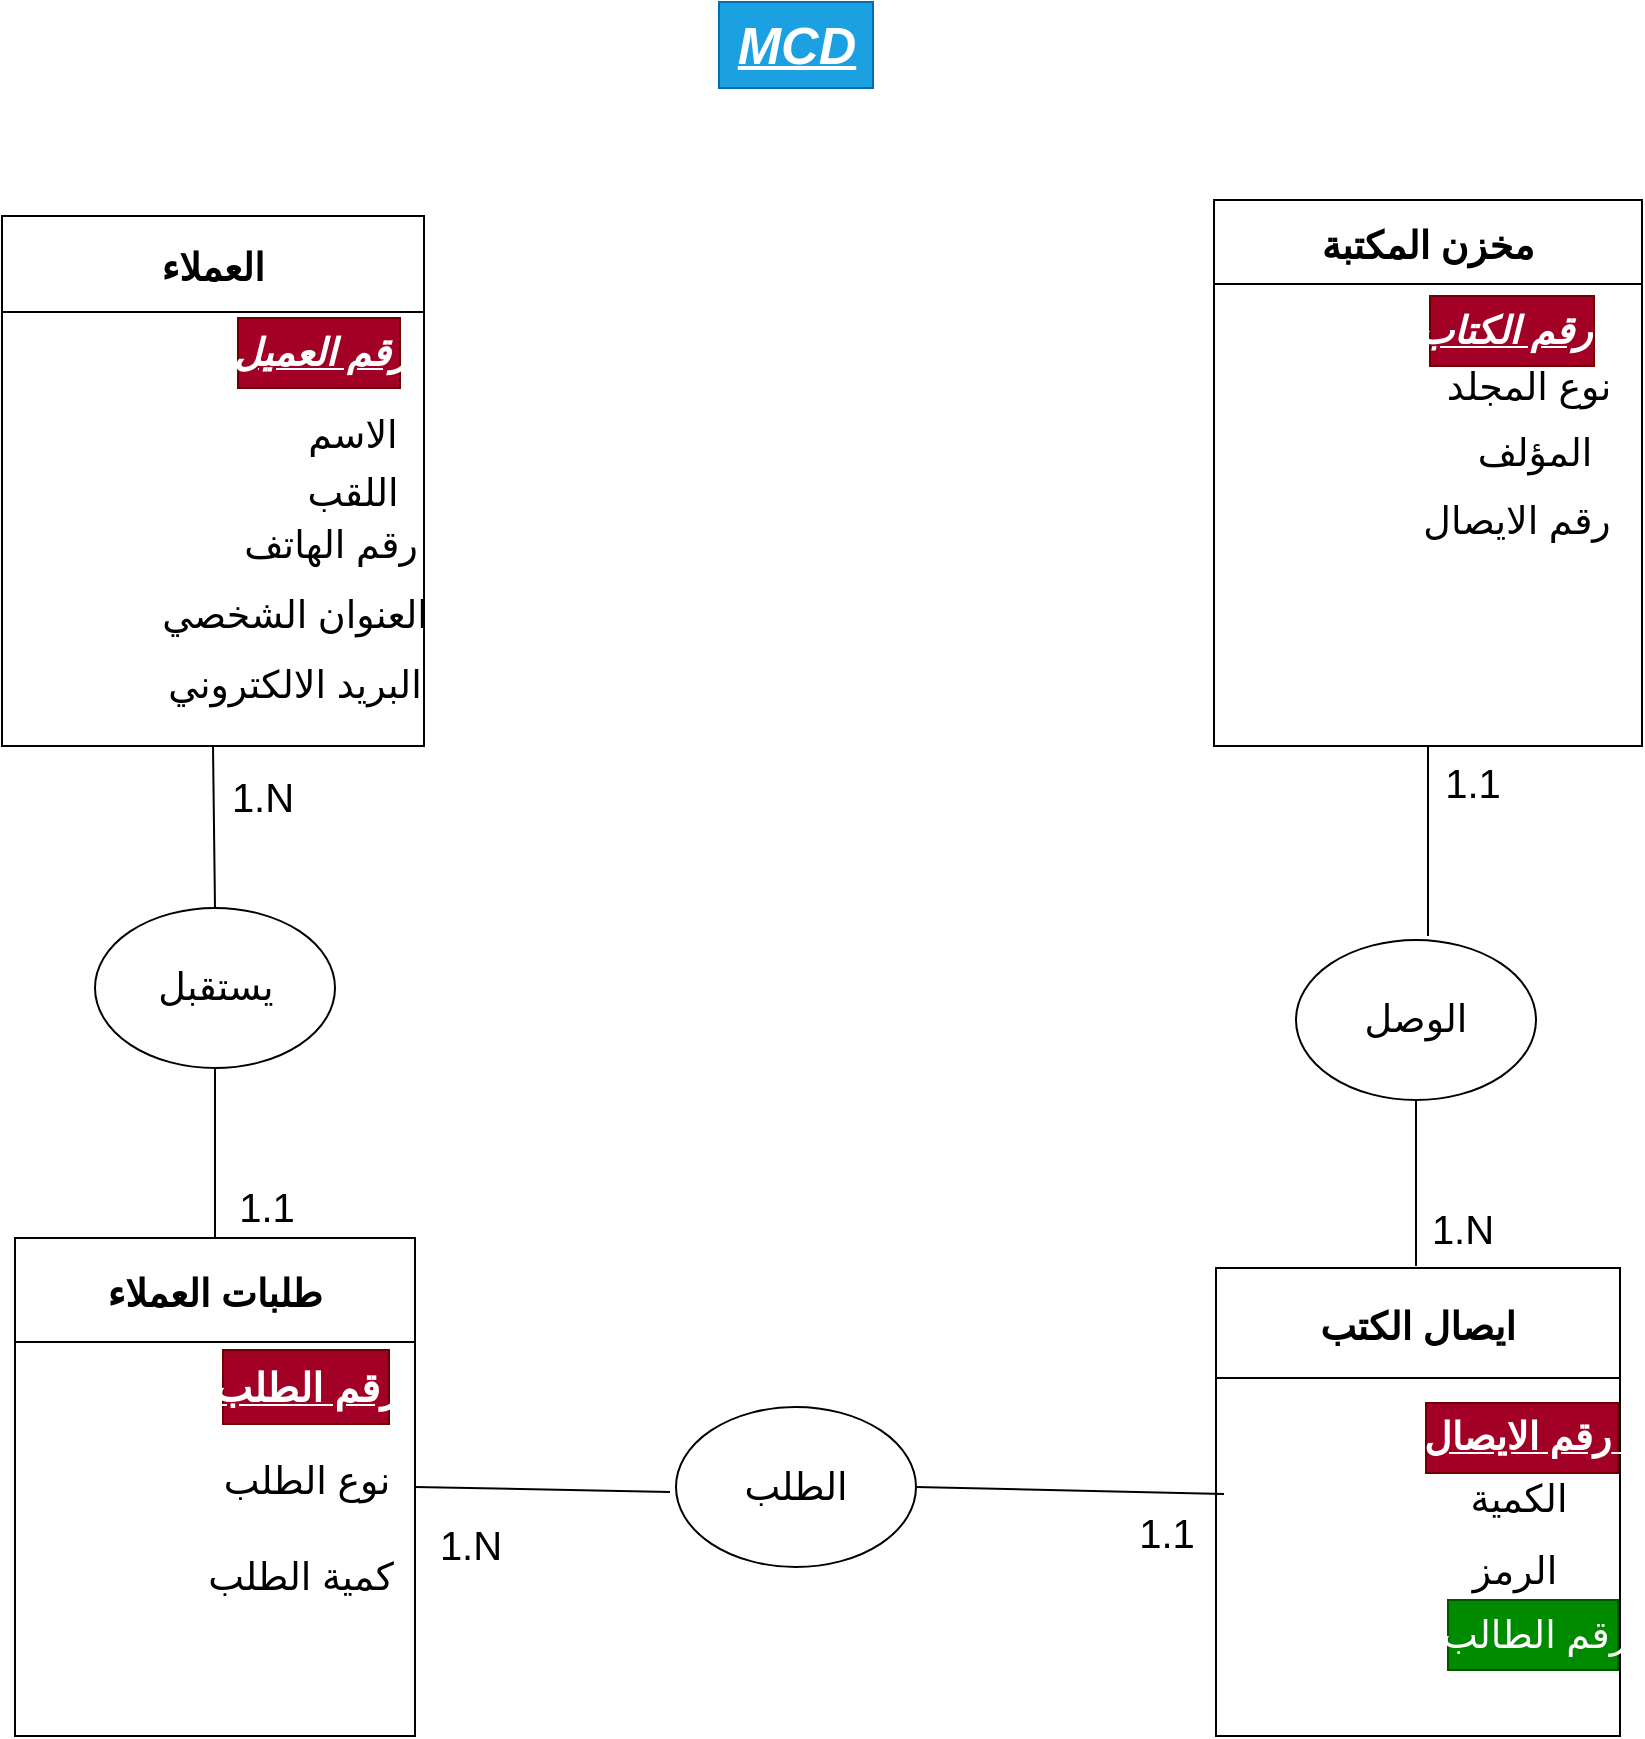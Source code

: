<mxfile version="20.5.1" type="github"><diagram id="XsmHa-_QIZKaGGsWOG4r" name="Page-1"><mxGraphModel dx="1061" dy="2184" grid="0" gridSize="10" guides="1" tooltips="1" connect="1" arrows="1" fold="1" page="0" pageScale="1" pageWidth="827" pageHeight="1169" math="0" shadow="0"><root><mxCell id="0"/><mxCell id="1" parent="0"/><mxCell id="QF4a82VFvxPP_MXNYJVn-1" value="العملاء" style="swimlane;startSize=48;fontSize=19;" parent="1" vertex="1"><mxGeometry x="78" y="-1472" width="211" height="265" as="geometry"/></mxCell><mxCell id="CDiKJAmMNScFWGc7ncH5-7" value="اللقب" style="text;html=1;align=center;verticalAlign=middle;resizable=0;points=[];autosize=1;strokeColor=none;fillColor=none;fontSize=19;" vertex="1" parent="QF4a82VFvxPP_MXNYJVn-1"><mxGeometry x="151" y="121" width="48" height="35" as="geometry"/></mxCell><mxCell id="CDiKJAmMNScFWGc7ncH5-9" value="رقم الهاتف" style="text;html=1;align=center;verticalAlign=middle;resizable=0;points=[];autosize=1;strokeColor=none;fillColor=none;fontSize=19;" vertex="1" parent="QF4a82VFvxPP_MXNYJVn-1"><mxGeometry x="122.5" y="147" width="83" height="35" as="geometry"/></mxCell><mxCell id="CDiKJAmMNScFWGc7ncH5-10" value="العنوان الشخصي" style="text;html=1;align=center;verticalAlign=middle;resizable=0;points=[];autosize=1;strokeColor=none;fillColor=none;fontSize=19;" vertex="1" parent="QF4a82VFvxPP_MXNYJVn-1"><mxGeometry x="85" y="182" width="121" height="35" as="geometry"/></mxCell><mxCell id="CDiKJAmMNScFWGc7ncH5-16" value="البريد الالكتروني" style="text;html=1;align=center;verticalAlign=middle;resizable=0;points=[];autosize=1;strokeColor=none;fillColor=none;fontSize=19;" vertex="1" parent="QF4a82VFvxPP_MXNYJVn-1"><mxGeometry x="86" y="217" width="120" height="35" as="geometry"/></mxCell><mxCell id="CDiKJAmMNScFWGc7ncH5-6" value="الاسم" style="text;html=1;align=center;verticalAlign=middle;resizable=0;points=[];autosize=1;strokeColor=none;fillColor=none;fontSize=19;" vertex="1" parent="QF4a82VFvxPP_MXNYJVn-1"><mxGeometry x="150" y="92" width="49" height="35" as="geometry"/></mxCell><mxCell id="QF4a82VFvxPP_MXNYJVn-3" value="مخزن المكتبة" style="swimlane;startSize=42;fontStyle=1;verticalAlign=middle;fontSize=19;" parent="1" vertex="1"><mxGeometry x="684" y="-1480" width="214" height="273" as="geometry"><mxRectangle x="629" y="251" width="84" height="44" as="alternateBounds"/></mxGeometry></mxCell><mxCell id="CDiKJAmMNScFWGc7ncH5-1" value="&lt;span style=&quot;background-color: initial; font-size: 19px;&quot;&gt;&lt;i&gt;&lt;b&gt;&lt;u&gt;رقم الكتاب&lt;/u&gt;&lt;/b&gt;&lt;/i&gt;&lt;/span&gt;" style="text;html=1;align=right;verticalAlign=middle;resizable=0;points=[];autosize=1;strokeColor=#6F0000;fillColor=#a20025;fontSize=19;fontColor=#ffffff;" vertex="1" parent="QF4a82VFvxPP_MXNYJVn-3"><mxGeometry x="108" y="48" width="82" height="35" as="geometry"/></mxCell><mxCell id="CDiKJAmMNScFWGc7ncH5-2" value="نوع المجلد" style="text;html=1;align=center;verticalAlign=middle;resizable=0;points=[];autosize=1;strokeColor=none;fillColor=none;fontSize=19;" vertex="1" parent="QF4a82VFvxPP_MXNYJVn-3"><mxGeometry x="116" y="76" width="82" height="35" as="geometry"/></mxCell><mxCell id="CDiKJAmMNScFWGc7ncH5-3" value="المؤلف" style="text;html=1;align=center;verticalAlign=middle;resizable=0;points=[];autosize=1;strokeColor=none;fillColor=none;fontSize=19;" vertex="1" parent="QF4a82VFvxPP_MXNYJVn-3"><mxGeometry x="130" y="109" width="60" height="35" as="geometry"/></mxCell><mxCell id="CDiKJAmMNScFWGc7ncH5-5" value="رقم الايصال" style="text;html=1;align=center;verticalAlign=middle;resizable=0;points=[];autosize=1;strokeColor=none;fillColor=none;fontSize=19;" vertex="1" parent="QF4a82VFvxPP_MXNYJVn-3"><mxGeometry x="104" y="143" width="93" height="35" as="geometry"/></mxCell><mxCell id="CDiKJAmMNScFWGc7ncH5-18" value="الوصل" style="ellipse;whiteSpace=wrap;html=1;fontSize=19;" vertex="1" parent="1"><mxGeometry x="725" y="-1110" width="120" height="80" as="geometry"/></mxCell><mxCell id="CDiKJAmMNScFWGc7ncH5-19" value="" style="endArrow=none;html=1;rounded=0;fontSize=19;entryX=0.5;entryY=1;entryDx=0;entryDy=0;" edge="1" parent="1" target="QF4a82VFvxPP_MXNYJVn-3"><mxGeometry width="50" height="50" relative="1" as="geometry"><mxPoint x="791" y="-1112" as="sourcePoint"/><mxPoint x="803" y="-1207" as="targetPoint"/><Array as="points"/></mxGeometry></mxCell><mxCell id="CDiKJAmMNScFWGc7ncH5-20" value="ايصال الكتب" style="swimlane;fontSize=19;startSize=55;" vertex="1" parent="1"><mxGeometry x="685" y="-946" width="202" height="234" as="geometry"/></mxCell><mxCell id="CDiKJAmMNScFWGc7ncH5-29" value="&lt;b&gt;&lt;font size=&quot;1&quot; style=&quot;&quot;&gt;&lt;u style=&quot;font-size: 19px;&quot;&gt;رقم الايصال&amp;nbsp;&lt;/u&gt;&lt;/font&gt;&lt;/b&gt;" style="text;html=1;align=center;verticalAlign=middle;resizable=0;points=[];autosize=1;strokeColor=#6F0000;fillColor=#a20025;fontSize=19;fontColor=#ffffff;" vertex="1" parent="CDiKJAmMNScFWGc7ncH5-20"><mxGeometry x="105" y="67.5" width="96" height="35" as="geometry"/></mxCell><mxCell id="CDiKJAmMNScFWGc7ncH5-21" value="طلبات العملاء" style="swimlane;fontSize=19;startSize=52;" vertex="1" parent="1"><mxGeometry x="84.5" y="-961" width="200" height="249" as="geometry"/></mxCell><mxCell id="CDiKJAmMNScFWGc7ncH5-37" value="نوع الطلب" style="text;html=1;align=center;verticalAlign=middle;resizable=0;points=[];autosize=1;strokeColor=none;fillColor=none;fontSize=19;" vertex="1" parent="CDiKJAmMNScFWGc7ncH5-21"><mxGeometry x="103.5" y="104" width="83" height="35" as="geometry"/></mxCell><mxCell id="CDiKJAmMNScFWGc7ncH5-38" value="كمية الطلب" style="text;html=1;align=center;verticalAlign=middle;resizable=0;points=[];autosize=1;strokeColor=none;fillColor=none;fontSize=19;" vertex="1" parent="CDiKJAmMNScFWGc7ncH5-21"><mxGeometry x="99.5" y="152" width="86" height="35" as="geometry"/></mxCell><mxCell id="CDiKJAmMNScFWGc7ncH5-36" value="&lt;u&gt;&lt;b&gt;&lt;font style=&quot;font-size: 20px;&quot;&gt;رقم الطلب&lt;/font&gt;&lt;/b&gt;&lt;/u&gt;" style="text;html=1;align=center;verticalAlign=middle;resizable=0;points=[];autosize=1;strokeColor=#6F0000;fillColor=#a20025;fontSize=19;fontColor=#ffffff;" vertex="1" parent="CDiKJAmMNScFWGc7ncH5-21"><mxGeometry x="104" y="56" width="83" height="37" as="geometry"/></mxCell><mxCell id="CDiKJAmMNScFWGc7ncH5-22" value="يستقبل" style="ellipse;whiteSpace=wrap;html=1;fontSize=19;" vertex="1" parent="1"><mxGeometry x="124.5" y="-1126" width="120" height="80" as="geometry"/></mxCell><mxCell id="CDiKJAmMNScFWGc7ncH5-23" value="" style="endArrow=none;html=1;rounded=0;fontSize=19;entryX=0.5;entryY=1;entryDx=0;entryDy=0;exitX=0.5;exitY=0;exitDx=0;exitDy=0;" edge="1" parent="1" source="CDiKJAmMNScFWGc7ncH5-22" target="QF4a82VFvxPP_MXNYJVn-1"><mxGeometry width="50" height="50" relative="1" as="geometry"><mxPoint x="406" y="-1155" as="sourcePoint"/><mxPoint x="456" y="-1205" as="targetPoint"/></mxGeometry></mxCell><mxCell id="CDiKJAmMNScFWGc7ncH5-24" value="" style="endArrow=none;html=1;rounded=0;fontSize=19;entryX=0.5;entryY=1;entryDx=0;entryDy=0;exitX=0.5;exitY=0;exitDx=0;exitDy=0;" edge="1" parent="1" source="CDiKJAmMNScFWGc7ncH5-21" target="CDiKJAmMNScFWGc7ncH5-22"><mxGeometry width="50" height="50" relative="1" as="geometry"><mxPoint x="406" y="-955" as="sourcePoint"/><mxPoint x="456" y="-1005" as="targetPoint"/></mxGeometry></mxCell><mxCell id="CDiKJAmMNScFWGc7ncH5-25" value="" style="endArrow=none;html=1;rounded=0;fontSize=19;entryX=0.5;entryY=1;entryDx=0;entryDy=0;" edge="1" parent="1" target="CDiKJAmMNScFWGc7ncH5-18"><mxGeometry width="50" height="50" relative="1" as="geometry"><mxPoint x="785" y="-947" as="sourcePoint"/><mxPoint x="785" y="-1025" as="targetPoint"/></mxGeometry></mxCell><mxCell id="CDiKJAmMNScFWGc7ncH5-26" value="الطلب" style="ellipse;whiteSpace=wrap;html=1;fontSize=19;" vertex="1" parent="1"><mxGeometry x="415" y="-876.5" width="120" height="80" as="geometry"/></mxCell><mxCell id="CDiKJAmMNScFWGc7ncH5-27" value="" style="endArrow=none;html=1;rounded=0;fontSize=19;exitX=1;exitY=0.5;exitDx=0;exitDy=0;" edge="1" parent="1" source="CDiKJAmMNScFWGc7ncH5-21"><mxGeometry width="50" height="50" relative="1" as="geometry"><mxPoint x="406" y="-955" as="sourcePoint"/><mxPoint x="412" y="-834" as="targetPoint"/></mxGeometry></mxCell><mxCell id="CDiKJAmMNScFWGc7ncH5-28" value="" style="endArrow=none;html=1;rounded=0;fontSize=19;exitX=1;exitY=0.5;exitDx=0;exitDy=0;" edge="1" parent="1" source="CDiKJAmMNScFWGc7ncH5-26"><mxGeometry width="50" height="50" relative="1" as="geometry"><mxPoint x="406" y="-955" as="sourcePoint"/><mxPoint x="689" y="-833" as="targetPoint"/></mxGeometry></mxCell><mxCell id="CDiKJAmMNScFWGc7ncH5-30" value="الكمية" style="text;html=1;align=center;verticalAlign=middle;resizable=0;points=[];autosize=1;strokeColor=none;fillColor=none;fontSize=19;" vertex="1" parent="1"><mxGeometry x="809" y="-848" width="53" height="35" as="geometry"/></mxCell><mxCell id="CDiKJAmMNScFWGc7ncH5-31" value="الرمز" style="text;html=1;align=center;verticalAlign=middle;resizable=0;points=[];autosize=1;strokeColor=none;fillColor=none;fontSize=19;" vertex="1" parent="1"><mxGeometry x="808" y="-812" width="52" height="35" as="geometry"/></mxCell><mxCell id="CDiKJAmMNScFWGc7ncH5-32" value="رقم الطالب" style="text;html=1;align=center;verticalAlign=middle;resizable=0;points=[];autosize=1;strokeColor=#005700;fillColor=#008a00;fontSize=19;fontColor=#ffffff;" vertex="1" parent="1"><mxGeometry x="801" y="-780" width="85" height="35" as="geometry"/></mxCell><mxCell id="CDiKJAmMNScFWGc7ncH5-33" value="&lt;b&gt;&lt;i&gt;رقم العميل&lt;/i&gt;&lt;/b&gt;" style="text;html=1;align=center;verticalAlign=middle;resizable=0;points=[];autosize=1;strokeColor=#6F0000;fillColor=#a20025;fontSize=19;fontStyle=4;fontColor=#ffffff;" vertex="1" parent="1"><mxGeometry x="196" y="-1421" width="81" height="35" as="geometry"/></mxCell><mxCell id="CDiKJAmMNScFWGc7ncH5-39" value="1.1" style="text;html=1;align=center;verticalAlign=middle;resizable=0;points=[];autosize=1;strokeColor=none;fillColor=none;fontSize=20;" vertex="1" parent="1"><mxGeometry x="637" y="-832" width="46" height="36" as="geometry"/></mxCell><mxCell id="CDiKJAmMNScFWGc7ncH5-40" value="1.N" style="text;html=1;align=center;verticalAlign=middle;resizable=0;points=[];autosize=1;strokeColor=none;fillColor=none;fontSize=20;" vertex="1" parent="1"><mxGeometry x="287.5" y="-826" width="49" height="36" as="geometry"/></mxCell><mxCell id="CDiKJAmMNScFWGc7ncH5-41" value="1.1" style="text;html=1;align=center;verticalAlign=middle;resizable=0;points=[];autosize=1;strokeColor=none;fillColor=none;fontSize=20;" vertex="1" parent="1"><mxGeometry x="187" y="-995" width="46" height="36" as="geometry"/></mxCell><mxCell id="CDiKJAmMNScFWGc7ncH5-42" value="1.N" style="text;html=1;align=center;verticalAlign=middle;resizable=0;points=[];autosize=1;strokeColor=none;fillColor=none;fontSize=20;" vertex="1" parent="1"><mxGeometry x="183" y="-1200" width="49" height="36" as="geometry"/></mxCell><mxCell id="CDiKJAmMNScFWGc7ncH5-43" value="1.1" style="text;html=1;align=center;verticalAlign=middle;resizable=0;points=[];autosize=1;strokeColor=none;fillColor=none;fontSize=20;" vertex="1" parent="1"><mxGeometry x="790" y="-1207" width="46" height="36" as="geometry"/></mxCell><mxCell id="CDiKJAmMNScFWGc7ncH5-44" value="1.N" style="text;html=1;align=center;verticalAlign=middle;resizable=0;points=[];autosize=1;strokeColor=none;fillColor=none;fontSize=20;" vertex="1" parent="1"><mxGeometry x="783" y="-984" width="49" height="36" as="geometry"/></mxCell><mxCell id="CDiKJAmMNScFWGc7ncH5-45" value="&lt;font style=&quot;font-size: 26px;&quot;&gt;MCD&lt;/font&gt;" style="text;html=1;align=center;verticalAlign=middle;resizable=0;points=[];autosize=1;strokeColor=#006EAF;fillColor=#1ba1e2;fontSize=20;fontColor=#ffffff;fontStyle=7" vertex="1" parent="1"><mxGeometry x="436.5" y="-1579" width="77" height="43" as="geometry"/></mxCell></root></mxGraphModel></diagram></mxfile>